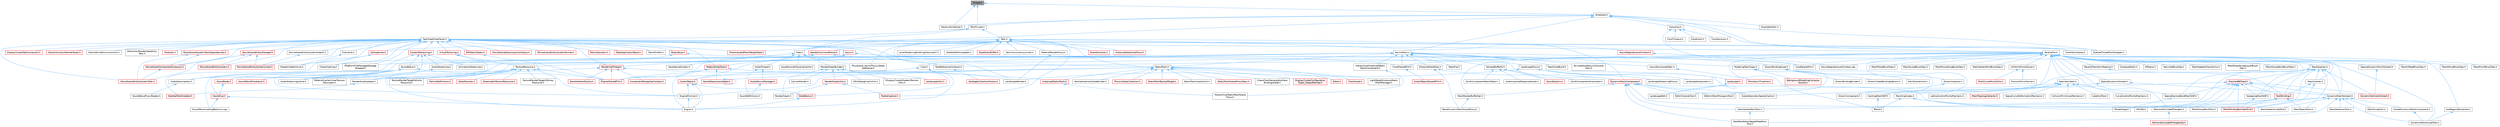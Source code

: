 digraph "Thread.h"
{
 // INTERACTIVE_SVG=YES
 // LATEX_PDF_SIZE
  bgcolor="transparent";
  edge [fontname=Helvetica,fontsize=10,labelfontname=Helvetica,labelfontsize=10];
  node [fontname=Helvetica,fontsize=10,shape=box,height=0.2,width=0.4];
  Node1 [id="Node000001",label="Thread.h",height=0.2,width=0.4,color="gray40", fillcolor="grey60", style="filled", fontcolor="black",tooltip=" "];
  Node1 -> Node2 [id="edge1_Node000001_Node000002",dir="back",color="steelblue1",style="solid",tooltip=" "];
  Node2 [id="Node000002",label="ReserveScheduler.h",height=0.2,width=0.4,color="grey40", fillcolor="white", style="filled",URL="$d3/dac/ReserveScheduler_8h.html",tooltip=" "];
  Node1 -> Node3 [id="edge2_Node000001_Node000003",dir="back",color="steelblue1",style="solid",tooltip=" "];
  Node3 [id="Node000003",label="Scheduler.h",height=0.2,width=0.4,color="grey40", fillcolor="white", style="filled",URL="$d7/d7f/Scheduler_8h.html",tooltip=" "];
  Node3 -> Node4 [id="edge3_Node000003_Node000004",dir="back",color="steelblue1",style="solid",tooltip=" "];
  Node4 [id="Node000004",label="AsyncWork.h",height=0.2,width=0.4,color="grey40", fillcolor="white", style="filled",URL="$da/d9a/AsyncWork_8h.html",tooltip=" "];
  Node4 -> Node5 [id="edge4_Node000004_Node000005",dir="back",color="steelblue1",style="solid",tooltip=" "];
  Node5 [id="Node000005",label="AnimationStreaming.h",height=0.2,width=0.4,color="grey40", fillcolor="white", style="filled",URL="$d5/d44/AnimationStreaming_8h.html",tooltip=" "];
  Node4 -> Node6 [id="edge5_Node000004_Node000006",dir="back",color="steelblue1",style="solid",tooltip=" "];
  Node6 [id="Node000006",label="AsyncEnumerateTask.h",height=0.2,width=0.4,color="grey40", fillcolor="white", style="filled",URL="$d5/d71/AsyncEnumerateTask_8h.html",tooltip=" "];
  Node6 -> Node7 [id="edge6_Node000006_Node000007",dir="back",color="steelblue1",style="solid",tooltip=" "];
  Node7 [id="Node000007",label="MonotonicTimeline.h",height=0.2,width=0.4,color="red", fillcolor="#FFF0F0", style="filled",URL="$d9/dfd/MonotonicTimeline_8h.html",tooltip=" "];
  Node4 -> Node9 [id="edge7_Node000004_Node000009",dir="back",color="steelblue1",style="solid",tooltip=" "];
  Node9 [id="Node000009",label="AudioDecompress.h",height=0.2,width=0.4,color="grey40", fillcolor="white", style="filled",URL="$d9/dfd/AudioDecompress_8h.html",tooltip=" "];
  Node9 -> Node10 [id="edge8_Node000009_Node000010",dir="back",color="steelblue1",style="solid",tooltip=" "];
  Node10 [id="Node000010",label="SoundWaveProxyReader.h",height=0.2,width=0.4,color="grey40", fillcolor="white", style="filled",URL="$d1/d23/SoundWaveProxyReader_8h.html",tooltip=" "];
  Node4 -> Node11 [id="edge9_Node000004_Node000011",dir="back",color="steelblue1",style="solid",tooltip=" "];
  Node11 [id="Node000011",label="AudioStreaming.h",height=0.2,width=0.4,color="grey40", fillcolor="white", style="filled",URL="$db/d37/AudioStreaming_8h.html",tooltip=" "];
  Node11 -> Node12 [id="edge10_Node000011_Node000012",dir="back",color="steelblue1",style="solid",tooltip=" "];
  Node12 [id="Node000012",label="AudioStreamingCache.h",height=0.2,width=0.4,color="grey40", fillcolor="white", style="filled",URL="$d2/dc1/AudioStreamingCache_8h.html",tooltip=" "];
  Node4 -> Node12 [id="edge11_Node000004_Node000012",dir="back",color="steelblue1",style="solid",tooltip=" "];
  Node4 -> Node13 [id="edge12_Node000004_Node000013",dir="back",color="steelblue1",style="solid",tooltip=" "];
  Node13 [id="Node000013",label="Core.h",height=0.2,width=0.4,color="grey40", fillcolor="white", style="filled",URL="$d6/dd7/Core_8h.html",tooltip=" "];
  Node13 -> Node14 [id="edge13_Node000013_Node000014",dir="back",color="steelblue1",style="solid",tooltip=" "];
  Node14 [id="Node000014",label="CoreUObject.h",height=0.2,width=0.4,color="red", fillcolor="#FFF0F0", style="filled",URL="$d0/ded/CoreUObject_8h.html",tooltip=" "];
  Node14 -> Node15 [id="edge14_Node000014_Node000015",dir="back",color="steelblue1",style="solid",tooltip=" "];
  Node15 [id="Node000015",label="Engine.h",height=0.2,width=0.4,color="grey40", fillcolor="white", style="filled",URL="$d1/d34/Public_2Engine_8h.html",tooltip=" "];
  Node14 -> Node16 [id="edge15_Node000014_Node000016",dir="back",color="steelblue1",style="solid",tooltip=" "];
  Node16 [id="Node000016",label="EngineMinimal.h",height=0.2,width=0.4,color="grey40", fillcolor="white", style="filled",URL="$d0/d2c/EngineMinimal_8h.html",tooltip=" "];
  Node16 -> Node15 [id="edge16_Node000016_Node000015",dir="back",color="steelblue1",style="solid",tooltip=" "];
  Node14 -> Node17 [id="edge17_Node000014_Node000017",dir="back",color="steelblue1",style="solid",tooltip=" "];
  Node17 [id="Node000017",label="SlateBasics.h",height=0.2,width=0.4,color="red", fillcolor="#FFF0F0", style="filled",URL="$da/d2f/SlateBasics_8h.html",tooltip=" "];
  Node17 -> Node15 [id="edge18_Node000017_Node000015",dir="back",color="steelblue1",style="solid",tooltip=" "];
  Node13 -> Node15 [id="edge19_Node000013_Node000015",dir="back",color="steelblue1",style="solid",tooltip=" "];
  Node13 -> Node17 [id="edge20_Node000013_Node000017",dir="back",color="steelblue1",style="solid",tooltip=" "];
  Node4 -> Node22 [id="edge21_Node000004_Node000022",dir="back",color="steelblue1",style="solid",tooltip=" "];
  Node22 [id="Node000022",label="CoreSharedPCH.h",height=0.2,width=0.4,color="grey40", fillcolor="white", style="filled",URL="$d8/de5/CoreSharedPCH_8h.html",tooltip=" "];
  Node22 -> Node23 [id="edge22_Node000022_Node000023",dir="back",color="steelblue1",style="solid",tooltip=" "];
  Node23 [id="Node000023",label="CoreUObjectSharedPCH.h",height=0.2,width=0.4,color="red", fillcolor="#FFF0F0", style="filled",URL="$de/d2f/CoreUObjectSharedPCH_8h.html",tooltip=" "];
  Node4 -> Node27 [id="edge23_Node000004_Node000027",dir="back",color="steelblue1",style="solid",tooltip=" "];
  Node27 [id="Node000027",label="DistanceFieldAtlas.h",height=0.2,width=0.4,color="grey40", fillcolor="white", style="filled",URL="$df/def/DistanceFieldAtlas_8h.html",tooltip=" "];
  Node27 -> Node28 [id="edge24_Node000027_Node000028",dir="back",color="steelblue1",style="solid",tooltip=" "];
  Node28 [id="Node000028",label="BaseDynamicMeshSceneProxy.h",height=0.2,width=0.4,color="grey40", fillcolor="white", style="filled",URL="$d2/dee/BaseDynamicMeshSceneProxy_8h.html",tooltip=" "];
  Node27 -> Node29 [id="edge25_Node000027_Node000029",dir="back",color="steelblue1",style="solid",tooltip=" "];
  Node29 [id="Node000029",label="DynamicMeshComponent.h",height=0.2,width=0.4,color="red", fillcolor="#FFF0F0", style="filled",URL="$d8/d66/DynamicMeshComponent_8h.html",tooltip=" "];
  Node29 -> Node30 [id="edge26_Node000029_Node000030",dir="back",color="steelblue1",style="solid",tooltip=" "];
  Node30 [id="Node000030",label="DataflowEditorWeightMapPaint\lTool.h",height=0.2,width=0.4,color="grey40", fillcolor="white", style="filled",URL="$db/d46/DataflowEditorWeightMapPaintTool_8h.html",tooltip=" "];
  Node29 -> Node31 [id="edge27_Node000029_Node000031",dir="back",color="steelblue1",style="solid",tooltip=" "];
  Node31 [id="Node000031",label="DeformMeshPolygonsTool.h",height=0.2,width=0.4,color="grey40", fillcolor="white", style="filled",URL="$db/d72/DeformMeshPolygonsTool_8h.html",tooltip=" "];
  Node29 -> Node39 [id="edge28_Node000029_Node000039",dir="back",color="steelblue1",style="solid",tooltip=" "];
  Node39 [id="Node000039",label="EditUVIslandsTool.h",height=0.2,width=0.4,color="grey40", fillcolor="white", style="filled",URL="$d0/de4/EditUVIslandsTool_8h.html",tooltip=" "];
  Node29 -> Node40 [id="edge29_Node000029_Node000040",dir="back",color="steelblue1",style="solid",tooltip=" "];
  Node40 [id="Node000040",label="MeshGroupPaintTool.h",height=0.2,width=0.4,color="grey40", fillcolor="white", style="filled",URL="$dd/d04/MeshGroupPaintTool_8h.html",tooltip=" "];
  Node29 -> Node41 [id="edge30_Node000029_Node000041",dir="back",color="steelblue1",style="solid",tooltip=" "];
  Node41 [id="Node000041",label="MeshRenderBufferSet.h",height=0.2,width=0.4,color="grey40", fillcolor="white", style="filled",URL="$de/dc2/MeshRenderBufferSet_8h.html",tooltip=" "];
  Node41 -> Node28 [id="edge31_Node000041_Node000028",dir="back",color="steelblue1",style="solid",tooltip=" "];
  Node29 -> Node46 [id="edge32_Node000029_Node000046",dir="back",color="steelblue1",style="solid",tooltip=" "];
  Node46 [id="Node000046",label="MeshVertexPaintTool.h",height=0.2,width=0.4,color="grey40", fillcolor="white", style="filled",URL="$db/d74/MeshVertexPaintTool_8h.html",tooltip=" "];
  Node46 -> Node30 [id="edge33_Node000046_Node000030",dir="back",color="steelblue1",style="solid",tooltip=" "];
  Node29 -> Node47 [id="edge34_Node000029_Node000047",dir="back",color="steelblue1",style="solid",tooltip=" "];
  Node47 [id="Node000047",label="MeshVertexSculptTool.h",height=0.2,width=0.4,color="grey40", fillcolor="white", style="filled",URL="$dc/da6/MeshVertexSculptTool_8h.html",tooltip=" "];
  Node29 -> Node100 [id="edge35_Node000029_Node000100",dir="back",color="steelblue1",style="solid",tooltip=" "];
  Node100 [id="Node000100",label="SceneGeometrySpatialCache.h",height=0.2,width=0.4,color="grey40", fillcolor="white", style="filled",URL="$d6/d6f/SceneGeometrySpatialCache_8h.html",tooltip=" "];
  Node4 -> Node101 [id="edge36_Node000004_Node000101",dir="back",color="steelblue1",style="solid",tooltip=" "];
  Node101 [id="Node000101",label="GroomBindingAsset.h",height=0.2,width=0.4,color="grey40", fillcolor="white", style="filled",URL="$de/d26/GroomBindingAsset_8h.html",tooltip=" "];
  Node101 -> Node102 [id="edge37_Node000101_Node000102",dir="back",color="steelblue1",style="solid",tooltip=" "];
  Node102 [id="Node000102",label="GroomBindingBuilder.h",height=0.2,width=0.4,color="grey40", fillcolor="white", style="filled",URL="$d2/d2f/GroomBindingBuilder_8h.html",tooltip=" "];
  Node101 -> Node103 [id="edge38_Node000101_Node000103",dir="back",color="steelblue1",style="solid",tooltip=" "];
  Node103 [id="Node000103",label="GroomComponent.h",height=0.2,width=0.4,color="grey40", fillcolor="white", style="filled",URL="$de/d2e/GroomComponent_8h.html",tooltip=" "];
  Node101 -> Node104 [id="edge39_Node000101_Node000104",dir="back",color="steelblue1",style="solid",tooltip=" "];
  Node104 [id="Node000104",label="GroomCreateBindingOptions.h",height=0.2,width=0.4,color="grey40", fillcolor="white", style="filled",URL="$d5/dba/GroomCreateBindingOptions_8h.html",tooltip=" "];
  Node101 -> Node105 [id="edge40_Node000101_Node000105",dir="back",color="steelblue1",style="solid",tooltip=" "];
  Node105 [id="Node000105",label="GroomInstance.h",height=0.2,width=0.4,color="grey40", fillcolor="white", style="filled",URL="$dd/d47/GroomInstance_8h.html",tooltip=" "];
  Node105 -> Node103 [id="edge41_Node000105_Node000103",dir="back",color="steelblue1",style="solid",tooltip=" "];
  Node101 -> Node106 [id="edge42_Node000101_Node000106",dir="back",color="steelblue1",style="solid",tooltip=" "];
  Node106 [id="Node000106",label="HairStrandsCore.h",height=0.2,width=0.4,color="grey40", fillcolor="white", style="filled",URL="$d7/def/HairStrandsCore_8h.html",tooltip=" "];
  Node4 -> Node107 [id="edge43_Node000004_Node000107",dir="back",color="steelblue1",style="solid",tooltip=" "];
  Node107 [id="Node000107",label="HierarchicalInstancedStatic\lMeshComponent.h",height=0.2,width=0.4,color="grey40", fillcolor="white", style="filled",URL="$d3/ddb/HierarchicalInstancedStaticMeshComponent_8h.html",tooltip=" "];
  Node107 -> Node108 [id="edge44_Node000107_Node000108",dir="back",color="steelblue1",style="solid",tooltip=" "];
  Node108 [id="Node000108",label="HierarchicalStaticMeshScene\lProxy.h",height=0.2,width=0.4,color="grey40", fillcolor="white", style="filled",URL="$d3/d4d/HierarchicalStaticMeshSceneProxy_8h.html",tooltip=" "];
  Node4 -> Node109 [id="edge45_Node000004_Node000109",dir="back",color="steelblue1",style="solid",tooltip=" "];
  Node109 [id="Node000109",label="LandscapeProxy.h",height=0.2,width=0.4,color="grey40", fillcolor="white", style="filled",URL="$db/dae/LandscapeProxy_8h.html",tooltip=" "];
  Node109 -> Node110 [id="edge46_Node000109_Node000110",dir="back",color="steelblue1",style="solid",tooltip=" "];
  Node110 [id="Node000110",label="Landscape.h",height=0.2,width=0.4,color="red", fillcolor="#FFF0F0", style="filled",URL="$d5/dd6/Landscape_8h.html",tooltip=" "];
  Node110 -> Node111 [id="edge47_Node000110_Node000111",dir="back",color="steelblue1",style="solid",tooltip=" "];
  Node111 [id="Node000111",label="LandscapeEdit.h",height=0.2,width=0.4,color="grey40", fillcolor="white", style="filled",URL="$df/d61/LandscapeEdit_8h.html",tooltip=" "];
  Node109 -> Node111 [id="edge48_Node000109_Node000111",dir="back",color="steelblue1",style="solid",tooltip=" "];
  Node109 -> Node116 [id="edge49_Node000109_Node000116",dir="back",color="steelblue1",style="solid",tooltip=" "];
  Node116 [id="Node000116",label="LandscapeRender.h",height=0.2,width=0.4,color="grey40", fillcolor="white", style="filled",URL="$df/d67/LandscapeRender_8h.html",tooltip=" "];
  Node109 -> Node117 [id="edge50_Node000109_Node000117",dir="back",color="steelblue1",style="solid",tooltip=" "];
  Node117 [id="Node000117",label="LandscapeStreamingProxy.h",height=0.2,width=0.4,color="grey40", fillcolor="white", style="filled",URL="$de/d5a/LandscapeStreamingProxy_8h.html",tooltip=" "];
  Node109 -> Node118 [id="edge51_Node000109_Node000118",dir="back",color="steelblue1",style="solid",tooltip=" "];
  Node118 [id="Node000118",label="LandscapeSubsystem.h",height=0.2,width=0.4,color="grey40", fillcolor="white", style="filled",URL="$d7/ddd/LandscapeSubsystem_8h.html",tooltip=" "];
  Node4 -> Node119 [id="edge52_Node000004_Node000119",dir="back",color="steelblue1",style="solid",tooltip=" "];
  Node119 [id="Node000119",label="MeshCardBuild.h",height=0.2,width=0.4,color="grey40", fillcolor="white", style="filled",URL="$d8/df6/MeshCardBuild_8h.html",tooltip=" "];
  Node4 -> Node120 [id="edge53_Node000004_Node000120",dir="back",color="steelblue1",style="solid",tooltip=" "];
  Node120 [id="Node000120",label="ModelingTaskTypes.h",height=0.2,width=0.4,color="grey40", fillcolor="white", style="filled",URL="$d0/dd2/ModelingTaskTypes_8h.html",tooltip=" "];
  Node120 -> Node121 [id="edge54_Node000120_Node000121",dir="back",color="steelblue1",style="solid",tooltip=" "];
  Node121 [id="Node000121",label="BackgroundModelingCompute\lSource.h",height=0.2,width=0.4,color="red", fillcolor="#FFF0F0", style="filled",URL="$d4/da3/BackgroundModelingComputeSource_8h.html",tooltip=" "];
  Node120 -> Node39 [id="edge55_Node000120_Node000039",dir="back",color="steelblue1",style="solid",tooltip=" "];
  Node4 -> Node122 [id="edge56_Node000004_Node000122",dir="back",color="steelblue1",style="solid",tooltip=" "];
  Node122 [id="Node000122",label="RenderAssetUpdate.h",height=0.2,width=0.4,color="grey40", fillcolor="white", style="filled",URL="$df/da4/RenderAssetUpdate_8h.html",tooltip=" "];
  Node122 -> Node123 [id="edge57_Node000122_Node000123",dir="back",color="steelblue1",style="solid",tooltip=" "];
  Node123 [id="Node000123",label="SkeletalMeshUpdate.h",height=0.2,width=0.4,color="red", fillcolor="#FFF0F0", style="filled",URL="$df/d79/SkeletalMeshUpdate_8h.html",tooltip=" "];
  Node4 -> Node125 [id="edge58_Node000004_Node000125",dir="back",color="steelblue1",style="solid",tooltip=" "];
  Node125 [id="Node000125",label="SampleBufferIO.h",height=0.2,width=0.4,color="grey40", fillcolor="white", style="filled",URL="$df/d39/SampleBufferIO_8h.html",tooltip=" "];
  Node125 -> Node126 [id="edge59_Node000125_Node000126",dir="back",color="steelblue1",style="solid",tooltip=" "];
  Node126 [id="Node000126",label="AudioImpulseResponseAsset.h",height=0.2,width=0.4,color="grey40", fillcolor="white", style="filled",URL="$d5/d37/AudioImpulseResponseAsset_8h.html",tooltip=" "];
  Node125 -> Node127 [id="edge60_Node000125_Node000127",dir="back",color="steelblue1",style="solid",tooltip=" "];
  Node127 [id="Node000127",label="SoundSubmix.h",height=0.2,width=0.4,color="red", fillcolor="#FFF0F0", style="filled",URL="$d9/db4/SoundSubmix_8h.html",tooltip=" "];
  Node125 -> Node137 [id="edge61_Node000125_Node000137",dir="back",color="steelblue1",style="solid",tooltip=" "];
  Node137 [id="Node000137",label="SynthComponentGranulator.h",height=0.2,width=0.4,color="grey40", fillcolor="white", style="filled",URL="$d0/d29/SynthComponentGranulator_8h.html",tooltip=" "];
  Node125 -> Node138 [id="edge62_Node000125_Node000138",dir="back",color="steelblue1",style="solid",tooltip=" "];
  Node138 [id="Node000138",label="SynthComponentWaveTable.h",height=0.2,width=0.4,color="grey40", fillcolor="white", style="filled",URL="$d5/d08/SynthComponentWaveTable_8h.html",tooltip=" "];
  Node4 -> Node139 [id="edge63_Node000004_Node000139",dir="back",color="steelblue1",style="solid",tooltip=" "];
  Node139 [id="Node000139",label="SkinnedAssetAsyncCompile\lUtils.h",height=0.2,width=0.4,color="grey40", fillcolor="white", style="filled",URL="$d0/dc7/SkinnedAssetAsyncCompileUtils_8h.html",tooltip=" "];
  Node4 -> Node140 [id="edge64_Node000004_Node000140",dir="back",color="steelblue1",style="solid",tooltip=" "];
  Node140 [id="Node000140",label="SoundWave.h",height=0.2,width=0.4,color="grey40", fillcolor="white", style="filled",URL="$d3/d6d/SoundWave_8h.html",tooltip=" "];
  Node140 -> Node9 [id="edge65_Node000140_Node000009",dir="back",color="steelblue1",style="solid",tooltip=" "];
  Node140 -> Node12 [id="edge66_Node000140_Node000012",dir="back",color="steelblue1",style="solid",tooltip=" "];
  Node140 -> Node16 [id="edge67_Node000140_Node000016",dir="back",color="steelblue1",style="solid",tooltip=" "];
  Node140 -> Node25 [id="edge68_Node000140_Node000025",dir="back",color="steelblue1",style="solid",tooltip=" "];
  Node25 [id="Node000025",label="EngineSharedPCH.h",height=0.2,width=0.4,color="red", fillcolor="#FFF0F0", style="filled",URL="$dc/dbb/EngineSharedPCH_8h.html",tooltip=" "];
  Node140 -> Node141 [id="edge69_Node000140_Node000141",dir="back",color="steelblue1",style="solid",tooltip=" "];
  Node141 [id="Node000141",label="SoundCue.h",height=0.2,width=0.4,color="red", fillcolor="#FFF0F0", style="filled",URL="$d8/d0b/SoundCue_8h.html",tooltip=" "];
  Node141 -> Node15 [id="edge70_Node000141_Node000015",dir="back",color="steelblue1",style="solid",tooltip=" "];
  Node141 -> Node143 [id="edge71_Node000141_Node000143",dir="back",color="steelblue1",style="solid",tooltip=" "];
  Node143 [id="Node000143",label="SoundWaveLoadingBehavior.cpp",height=0.2,width=0.4,color="grey40", fillcolor="white", style="filled",URL="$d7/d95/SoundWaveLoadingBehavior_8cpp.html",tooltip=" "];
  Node140 -> Node144 [id="edge72_Node000140_Node000144",dir="back",color="steelblue1",style="solid",tooltip=" "];
  Node144 [id="Node000144",label="SoundNode.h",height=0.2,width=0.4,color="red", fillcolor="#FFF0F0", style="filled",URL="$da/d8b/SoundNode_8h.html",tooltip=" "];
  Node144 -> Node141 [id="edge73_Node000144_Node000141",dir="back",color="steelblue1",style="solid",tooltip=" "];
  Node140 -> Node143 [id="edge74_Node000140_Node000143",dir="back",color="steelblue1",style="solid",tooltip=" "];
  Node140 -> Node168 [id="edge75_Node000140_Node000168",dir="back",color="steelblue1",style="solid",tooltip=" "];
  Node168 [id="Node000168",label="SoundWaveProcedural.h",height=0.2,width=0.4,color="red", fillcolor="#FFF0F0", style="filled",URL="$d8/d4f/SoundWaveProcedural_8h.html",tooltip=" "];
  Node4 -> Node174 [id="edge76_Node000004_Node000174",dir="back",color="steelblue1",style="solid",tooltip=" "];
  Node174 [id="Node000174",label="StaticMesh.h",height=0.2,width=0.4,color="grey40", fillcolor="white", style="filled",URL="$dc/d8f/StaticMesh_8h.html",tooltip=" "];
  Node174 -> Node175 [id="edge77_Node000174_Node000175",dir="back",color="steelblue1",style="solid",tooltip=" "];
  Node175 [id="Node000175",label="ChaosFleshGenerateSurface\lBindingsNode.h",height=0.2,width=0.4,color="grey40", fillcolor="white", style="filled",URL="$db/dca/ChaosFleshGenerateSurfaceBindingsNode_8h.html",tooltip=" "];
  Node174 -> Node176 [id="edge78_Node000174_Node000176",dir="back",color="steelblue1",style="solid",tooltip=" "];
  Node176 [id="Node000176",label="DisplayClusterConfiguration\lTypes_OutputRemap.h",height=0.2,width=0.4,color="red", fillcolor="#FFF0F0", style="filled",URL="$d9/d4f/DisplayClusterConfigurationTypes__OutputRemap_8h.html",tooltip=" "];
  Node174 -> Node187 [id="edge79_Node000174_Node000187",dir="back",color="steelblue1",style="solid",tooltip=" "];
  Node187 [id="Node000187",label="Editor.h",height=0.2,width=0.4,color="red", fillcolor="#FFF0F0", style="filled",URL="$de/d6e/Editor_8h.html",tooltip=" "];
  Node174 -> Node16 [id="edge80_Node000174_Node000016",dir="back",color="steelblue1",style="solid",tooltip=" "];
  Node174 -> Node25 [id="edge81_Node000174_Node000025",dir="back",color="steelblue1",style="solid",tooltip=" "];
  Node174 -> Node416 [id="edge82_Node000174_Node000416",dir="back",color="steelblue1",style="solid",tooltip=" "];
  Node416 [id="Node000416",label="FleshAsset.h",height=0.2,width=0.4,color="red", fillcolor="#FFF0F0", style="filled",URL="$d7/d5c/FleshAsset_8h.html",tooltip=" "];
  Node174 -> Node424 [id="edge83_Node000174_Node000424",dir="back",color="steelblue1",style="solid",tooltip=" "];
  Node424 [id="Node000424",label="InstancedStaticMesh.h",height=0.2,width=0.4,color="red", fillcolor="#FFF0F0", style="filled",URL="$dd/d89/InstancedStaticMesh_8h.html",tooltip=" "];
  Node424 -> Node108 [id="edge84_Node000424_Node000108",dir="back",color="steelblue1",style="solid",tooltip=" "];
  Node174 -> Node427 [id="edge85_Node000174_Node000427",dir="back",color="steelblue1",style="solid",tooltip=" "];
  Node427 [id="Node000427",label="LightWeightInstanceStatic\lMeshManager.h",height=0.2,width=0.4,color="grey40", fillcolor="white", style="filled",URL="$d4/d75/LightWeightInstanceStaticMeshManager_8h.html",tooltip=" "];
  Node174 -> Node428 [id="edge86_Node000174_Node000428",dir="back",color="steelblue1",style="solid",tooltip=" "];
  Node428 [id="Node000428",label="NaniteAssemblyDataBuilder.h",height=0.2,width=0.4,color="grey40", fillcolor="white", style="filled",URL="$d4/d5c/NaniteAssemblyDataBuilder_8h.html",tooltip=" "];
  Node174 -> Node429 [id="edge87_Node000174_Node000429",dir="back",color="steelblue1",style="solid",tooltip=" "];
  Node429 [id="Node000429",label="NaniteResourcesHelper.h",height=0.2,width=0.4,color="red", fillcolor="#FFF0F0", style="filled",URL="$dc/d48/NaniteResourcesHelper_8h.html",tooltip=" "];
  Node429 -> Node429 [id="edge88_Node000429_Node000429",dir="back",color="steelblue1",style="solid",tooltip=" "];
  Node174 -> Node431 [id="edge89_Node000174_Node000431",dir="back",color="steelblue1",style="solid",tooltip=" "];
  Node431 [id="Node000431",label="PhysicsDataCollection.h",height=0.2,width=0.4,color="red", fillcolor="#FFF0F0", style="filled",URL="$d0/de2/PhysicsDataCollection_8h.html",tooltip=" "];
  Node174 -> Node432 [id="edge90_Node000174_Node000432",dir="back",color="steelblue1",style="solid",tooltip=" "];
  Node432 [id="Node000432",label="StaticMeshBackedTarget.h",height=0.2,width=0.4,color="red", fillcolor="#FFF0F0", style="filled",URL="$db/d72/StaticMeshBackedTarget_8h.html",tooltip=" "];
  Node174 -> Node433 [id="edge91_Node000174_Node000433",dir="back",color="steelblue1",style="solid",tooltip=" "];
  Node433 [id="Node000433",label="StaticMeshImportUtils.h",height=0.2,width=0.4,color="grey40", fillcolor="white", style="filled",URL="$df/db9/StaticMeshImportUtils_8h.html",tooltip=" "];
  Node174 -> Node434 [id="edge92_Node000174_Node000434",dir="back",color="steelblue1",style="solid",tooltip=" "];
  Node434 [id="Node000434",label="StaticMeshSceneProxyDesc.h",height=0.2,width=0.4,color="red", fillcolor="#FFF0F0", style="filled",URL="$d0/d31/StaticMeshSceneProxyDesc_8h.html",tooltip=" "];
  Node4 -> Node436 [id="edge93_Node000004_Node000436",dir="back",color="steelblue1",style="solid",tooltip=" "];
  Node436 [id="Node000436",label="StatsFile.h",height=0.2,width=0.4,color="grey40", fillcolor="white", style="filled",URL="$d7/d3b/StatsFile_8h.html",tooltip=" "];
  Node4 -> Node437 [id="edge94_Node000004_Node000437",dir="back",color="steelblue1",style="solid",tooltip=" "];
  Node437 [id="Node000437",label="TextureResource.h",height=0.2,width=0.4,color="grey40", fillcolor="white", style="filled",URL="$dd/df3/TextureResource_8h.html",tooltip=" "];
  Node437 -> Node15 [id="edge95_Node000437_Node000015",dir="back",color="steelblue1",style="solid",tooltip=" "];
  Node437 -> Node16 [id="edge96_Node000437_Node000016",dir="back",color="steelblue1",style="solid",tooltip=" "];
  Node437 -> Node25 [id="edge97_Node000437_Node000025",dir="back",color="steelblue1",style="solid",tooltip=" "];
  Node437 -> Node438 [id="edge98_Node000437_Node000438",dir="back",color="steelblue1",style="solid",tooltip=" "];
  Node438 [id="Node000438",label="MaterialCacheVirtualTexture\lDescriptor.h",height=0.2,width=0.4,color="grey40", fillcolor="white", style="filled",URL="$d7/d4c/MaterialCacheVirtualTextureDescriptor_8h.html",tooltip=" "];
  Node437 -> Node439 [id="edge99_Node000437_Node000439",dir="back",color="steelblue1",style="solid",tooltip=" "];
  Node439 [id="Node000439",label="ParticleDefinitions.h",height=0.2,width=0.4,color="red", fillcolor="#FFF0F0", style="filled",URL="$db/dde/ParticleDefinitions_8h.html",tooltip=" "];
  Node437 -> Node440 [id="edge100_Node000437_Node000440",dir="back",color="steelblue1",style="solid",tooltip=" "];
  Node440 [id="Node000440",label="SlateTextures.h",height=0.2,width=0.4,color="red", fillcolor="#FFF0F0", style="filled",URL="$df/d06/SlateTextures_8h.html",tooltip=" "];
  Node437 -> Node444 [id="edge101_Node000437_Node000444",dir="back",color="steelblue1",style="solid",tooltip=" "];
  Node444 [id="Node000444",label="StreamableTextureResource.h",height=0.2,width=0.4,color="red", fillcolor="#FFF0F0", style="filled",URL="$dd/d72/StreamableTextureResource_8h.html",tooltip=" "];
  Node437 -> Node446 [id="edge102_Node000437_Node000446",dir="back",color="steelblue1",style="solid",tooltip=" "];
  Node446 [id="Node000446",label="TextureRenderTarget2DArray\lResource.h",height=0.2,width=0.4,color="grey40", fillcolor="white", style="filled",URL="$dc/df2/TextureRenderTarget2DArrayResource_8h.html",tooltip=" "];
  Node437 -> Node447 [id="edge103_Node000437_Node000447",dir="back",color="steelblue1",style="solid",tooltip=" "];
  Node447 [id="Node000447",label="TextureRenderTargetVolume\lResource.h",height=0.2,width=0.4,color="grey40", fillcolor="white", style="filled",URL="$d0/df7/TextureRenderTargetVolumeResource_8h.html",tooltip=" "];
  Node3 -> Node448 [id="edge104_Node000003_Node000448",dir="back",color="steelblue1",style="solid",tooltip=" "];
  Node448 [id="Node000448",label="AwaitableTask.h",height=0.2,width=0.4,color="grey40", fillcolor="white", style="filled",URL="$d0/de4/AwaitableTask_8h.html",tooltip=" "];
  Node3 -> Node449 [id="edge105_Node000003_Node000449",dir="back",color="steelblue1",style="solid",tooltip=" "];
  Node449 [id="Node000449",label="Coroutine.h",height=0.2,width=0.4,color="grey40", fillcolor="white", style="filled",URL="$d9/dfc/Coroutine_8h.html",tooltip=" "];
  Node449 -> Node450 [id="edge106_Node000449_Node000450",dir="back",color="steelblue1",style="solid",tooltip=" "];
  Node450 [id="Node000450",label="CoroEvent.h",height=0.2,width=0.4,color="grey40", fillcolor="white", style="filled",URL="$d3/d4f/CoroEvent_8h.html",tooltip=" "];
  Node449 -> Node451 [id="edge107_Node000449_Node000451",dir="back",color="steelblue1",style="solid",tooltip=" "];
  Node451 [id="Node000451",label="CoroParallelFor.h",height=0.2,width=0.4,color="grey40", fillcolor="white", style="filled",URL="$d2/d05/CoroParallelFor_8h.html",tooltip=" "];
  Node449 -> Node452 [id="edge108_Node000449_Node000452",dir="back",color="steelblue1",style="solid",tooltip=" "];
  Node452 [id="Node000452",label="CoroSpinLock.h",height=0.2,width=0.4,color="grey40", fillcolor="white", style="filled",URL="$dc/db7/CoroSpinLock_8h.html",tooltip=" "];
  Node449 -> Node453 [id="edge109_Node000449_Node000453",dir="back",color="steelblue1",style="solid",tooltip=" "];
  Node453 [id="Node000453",label="CoroTimeout.h",height=0.2,width=0.4,color="grey40", fillcolor="white", style="filled",URL="$d5/d68/CoroTimeout_8h.html",tooltip=" "];
  Node3 -> Node454 [id="edge110_Node000003_Node000454",dir="back",color="steelblue1",style="solid",tooltip=" "];
  Node454 [id="Node000454",label="LocalWorkQueue.h",height=0.2,width=0.4,color="grey40", fillcolor="white", style="filled",URL="$d7/d67/LocalWorkQueue_8h.html",tooltip=" "];
  Node3 -> Node455 [id="edge111_Node000003_Node000455",dir="back",color="steelblue1",style="solid",tooltip=" "];
  Node455 [id="Node000455",label="ParallelFor.h",height=0.2,width=0.4,color="grey40", fillcolor="white", style="filled",URL="$d2/da1/ParallelFor_8h.html",tooltip=" "];
  Node455 -> Node456 [id="edge112_Node000455_Node000456",dir="back",color="steelblue1",style="solid",tooltip=" "];
  Node456 [id="Node000456",label="AsyncRegisterLevelContext.cpp",height=0.2,width=0.4,color="grey40", fillcolor="white", style="filled",URL="$da/df8/AsyncRegisterLevelContext_8cpp.html",tooltip=" "];
  Node455 -> Node457 [id="edge113_Node000455_Node000457",dir="back",color="steelblue1",style="solid",tooltip=" "];
  Node457 [id="Node000457",label="Blend.h",height=0.2,width=0.4,color="grey40", fillcolor="white", style="filled",URL="$d4/d80/Blend_8h.html",tooltip=" "];
  Node455 -> Node458 [id="edge114_Node000455_Node000458",dir="back",color="steelblue1",style="solid",tooltip=" "];
  Node458 [id="Node000458",label="CachingMeshSDF.h",height=0.2,width=0.4,color="grey40", fillcolor="white", style="filled",URL="$d3/de9/CachingMeshSDF_8h.html",tooltip=" "];
  Node458 -> Node457 [id="edge115_Node000458_Node000457",dir="back",color="steelblue1",style="solid",tooltip=" "];
  Node455 -> Node22 [id="edge116_Node000455_Node000022",dir="back",color="steelblue1",style="solid",tooltip=" "];
  Node455 -> Node451 [id="edge117_Node000455_Node000451",dir="back",color="steelblue1",style="solid",tooltip=" "];
  Node455 -> Node459 [id="edge118_Node000455_Node000459",dir="back",color="steelblue1",style="solid",tooltip=" "];
  Node459 [id="Node000459",label="DisplaceMesh.h",height=0.2,width=0.4,color="grey40", fillcolor="white", style="filled",URL="$da/df2/DisplaceMesh_8h.html",tooltip=" "];
  Node455 -> Node460 [id="edge119_Node000455_Node000460",dir="back",color="steelblue1",style="solid",tooltip=" "];
  Node460 [id="Node000460",label="DynamicMeshOctree3.h",height=0.2,width=0.4,color="grey40", fillcolor="white", style="filled",URL="$d8/d9f/DynamicMeshOctree3_8h.html",tooltip=" "];
  Node460 -> Node30 [id="edge120_Node000460_Node000030",dir="back",color="steelblue1",style="solid",tooltip=" "];
  Node460 -> Node461 [id="edge121_Node000460_Node000461",dir="back",color="steelblue1",style="solid",tooltip=" "];
  Node461 [id="Node000461",label="DynamicMeshSculptTool.h",height=0.2,width=0.4,color="grey40", fillcolor="white", style="filled",URL="$d6/d16/DynamicMeshSculptTool_8h.html",tooltip=" "];
  Node460 -> Node40 [id="edge122_Node000460_Node000040",dir="back",color="steelblue1",style="solid",tooltip=" "];
  Node460 -> Node462 [id="edge123_Node000460_Node000462",dir="back",color="steelblue1",style="solid",tooltip=" "];
  Node462 [id="Node000462",label="MeshSculptUtil.h",height=0.2,width=0.4,color="grey40", fillcolor="white", style="filled",URL="$dc/de1/MeshSculptUtil_8h.html",tooltip=" "];
  Node460 -> Node35 [id="edge124_Node000460_Node000035",dir="back",color="steelblue1",style="solid",tooltip=" "];
  Node35 [id="Node000035",label="MeshSelectionTool.h",height=0.2,width=0.4,color="grey40", fillcolor="white", style="filled",URL="$d8/d80/MeshSelectionTool_8h.html",tooltip=" "];
  Node460 -> Node46 [id="edge125_Node000460_Node000046",dir="back",color="steelblue1",style="solid",tooltip=" "];
  Node460 -> Node47 [id="edge126_Node000460_Node000047",dir="back",color="steelblue1",style="solid",tooltip=" "];
  Node460 -> Node463 [id="edge127_Node000460_Node000463",dir="back",color="steelblue1",style="solid",tooltip=" "];
  Node463 [id="Node000463",label="OctreeDynamicMeshComponent.h",height=0.2,width=0.4,color="grey40", fillcolor="white", style="filled",URL="$d9/d19/OctreeDynamicMeshComponent_8h.html",tooltip=" "];
  Node463 -> Node461 [id="edge128_Node000463_Node000461",dir="back",color="steelblue1",style="solid",tooltip=" "];
  Node455 -> Node464 [id="edge129_Node000455_Node000464",dir="back",color="steelblue1",style="solid",tooltip=" "];
  Node464 [id="Node000464",label="FastReferenceCollector.h",height=0.2,width=0.4,color="grey40", fillcolor="white", style="filled",URL="$dd/d44/FastReferenceCollector_8h.html",tooltip=" "];
  Node464 -> Node465 [id="edge130_Node000464_Node000465",dir="back",color="steelblue1",style="solid",tooltip=" "];
  Node465 [id="Node000465",label="GarbageCollectionHistory.h",height=0.2,width=0.4,color="red", fillcolor="#FFF0F0", style="filled",URL="$d5/dee/GarbageCollectionHistory_8h.html",tooltip=" "];
  Node455 -> Node467 [id="edge131_Node000455_Node000467",dir="back",color="steelblue1",style="solid",tooltip=" "];
  Node467 [id="Node000467",label="GeometrySet3.h",height=0.2,width=0.4,color="grey40", fillcolor="white", style="filled",URL="$d2/d39/GeometrySet3_8h.html",tooltip=" "];
  Node467 -> Node468 [id="edge132_Node000467_Node000468",dir="back",color="steelblue1",style="solid",tooltip=" "];
  Node468 [id="Node000468",label="CollisionPrimitivesMechanic.h",height=0.2,width=0.4,color="grey40", fillcolor="white", style="filled",URL="$d7/d16/CollisionPrimitivesMechanic_8h.html",tooltip=" "];
  Node467 -> Node469 [id="edge133_Node000467_Node000469",dir="back",color="steelblue1",style="solid",tooltip=" "];
  Node469 [id="Node000469",label="CubeGridTool.h",height=0.2,width=0.4,color="grey40", fillcolor="white", style="filled",URL="$d3/d38/CubeGridTool_8h.html",tooltip=" "];
  Node467 -> Node470 [id="edge134_Node000467_Node000470",dir="back",color="steelblue1",style="solid",tooltip=" "];
  Node470 [id="Node000470",label="CurveControlPointsMechanic.h",height=0.2,width=0.4,color="grey40", fillcolor="white", style="filled",URL="$d4/d87/CurveControlPointsMechanic_8h.html",tooltip=" "];
  Node467 -> Node31 [id="edge135_Node000467_Node000031",dir="back",color="steelblue1",style="solid",tooltip=" "];
  Node467 -> Node471 [id="edge136_Node000467_Node000471",dir="back",color="steelblue1",style="solid",tooltip=" "];
  Node471 [id="Node000471",label="LatticeControlPointsMechanic.h",height=0.2,width=0.4,color="grey40", fillcolor="white", style="filled",URL="$d5/d7b/LatticeControlPointsMechanic_8h.html",tooltip=" "];
  Node467 -> Node472 [id="edge137_Node000467_Node000472",dir="back",color="steelblue1",style="solid",tooltip=" "];
  Node472 [id="Node000472",label="MeshTopologySelector.h",height=0.2,width=0.4,color="red", fillcolor="#FFF0F0", style="filled",URL="$d1/db0/MeshTopologySelector_8h.html",tooltip=" "];
  Node467 -> Node475 [id="edge138_Node000467_Node000475",dir="back",color="steelblue1",style="solid",tooltip=" "];
  Node475 [id="Node000475",label="SpaceCurveDeformationMechanic.h",height=0.2,width=0.4,color="grey40", fillcolor="white", style="filled",URL="$d0/d4d/SpaceCurveDeformationMechanic_8h.html",tooltip=" "];
  Node455 -> Node476 [id="edge139_Node000455_Node000476",dir="back",color="steelblue1",style="solid",tooltip=" "];
  Node476 [id="Node000476",label="KMeans.h",height=0.2,width=0.4,color="grey40", fillcolor="white", style="filled",URL="$df/d83/KMeans_8h.html",tooltip=" "];
  Node455 -> Node477 [id="edge140_Node000455_Node000477",dir="back",color="steelblue1",style="solid",tooltip=" "];
  Node477 [id="Node000477",label="KelvinletBrushOp.h",height=0.2,width=0.4,color="grey40", fillcolor="white", style="filled",URL="$d9/d5c/KelvinletBrushOp_8h.html",tooltip=" "];
  Node455 -> Node478 [id="edge141_Node000455_Node000478",dir="back",color="steelblue1",style="solid",tooltip=" "];
  Node478 [id="Node000478",label="MarchingCubes.h",height=0.2,width=0.4,color="grey40", fillcolor="white", style="filled",URL="$d8/d16/MarchingCubes_8h.html",tooltip=" "];
  Node478 -> Node457 [id="edge142_Node000478_Node000457",dir="back",color="steelblue1",style="solid",tooltip=" "];
  Node478 -> Node479 [id="edge143_Node000478_Node000479",dir="back",color="steelblue1",style="solid",tooltip=" "];
  Node479 [id="Node000479",label="Morphology.h",height=0.2,width=0.4,color="grey40", fillcolor="white", style="filled",URL="$d7/d60/Morphology_8h.html",tooltip=" "];
  Node478 -> Node480 [id="edge144_Node000478_Node000480",dir="back",color="steelblue1",style="solid",tooltip=" "];
  Node480 [id="Node000480",label="Solidify.h",height=0.2,width=0.4,color="grey40", fillcolor="white", style="filled",URL="$d0/ded/Solidify_8h.html",tooltip=" "];
  Node455 -> Node481 [id="edge145_Node000455_Node000481",dir="back",color="steelblue1",style="solid",tooltip=" "];
  Node481 [id="Node000481",label="MeshAdapterTransforms.h",height=0.2,width=0.4,color="grey40", fillcolor="white", style="filled",URL="$dd/da3/MeshAdapterTransforms_8h.html",tooltip=" "];
  Node455 -> Node482 [id="edge146_Node000455_Node000482",dir="back",color="steelblue1",style="solid",tooltip=" "];
  Node482 [id="Node000482",label="MeshCaches.h",height=0.2,width=0.4,color="grey40", fillcolor="white", style="filled",URL="$d4/d5e/MeshCaches_8h.html",tooltip=" "];
  Node482 -> Node483 [id="edge147_Node000482_Node000483",dir="back",color="steelblue1",style="solid",tooltip=" "];
  Node483 [id="Node000483",label="FastWinding.h",height=0.2,width=0.4,color="red", fillcolor="#FFF0F0", style="filled",URL="$d0/df7/FastWinding_8h.html",tooltip=" "];
  Node483 -> Node486 [id="edge148_Node000483_Node000486",dir="back",color="steelblue1",style="solid",tooltip=" "];
  Node486 [id="Node000486",label="MeshSpatialSort.h",height=0.2,width=0.4,color="grey40", fillcolor="white", style="filled",URL="$d5/d25/MeshSpatialSort_8h.html",tooltip=" "];
  Node483 -> Node487 [id="edge149_Node000483_Node000487",dir="back",color="steelblue1",style="solid",tooltip=" "];
  Node487 [id="Node000487",label="MeshWindingNumberGrid.h",height=0.2,width=0.4,color="red", fillcolor="#FFF0F0", style="filled",URL="$de/df0/MeshWindingNumberGrid_8h.html",tooltip=" "];
  Node483 -> Node489 [id="edge150_Node000483_Node000489",dir="back",color="steelblue1",style="solid",tooltip=" "];
  Node489 [id="Node000489",label="RemoveOccludedTriangles.h",height=0.2,width=0.4,color="grey40", fillcolor="white", style="filled",URL="$dc/d7b/RemoveOccludedTriangles_8h.html",tooltip=" "];
  Node489 -> Node490 [id="edge151_Node000489_Node000490",dir="back",color="steelblue1",style="solid",tooltip=" "];
  Node490 [id="Node000490",label="RemoveOccludedTrianglesOp.h",height=0.2,width=0.4,color="red", fillcolor="#FFF0F0", style="filled",URL="$d2/d39/RemoveOccludedTrianglesOp_8h.html",tooltip=" "];
  Node483 -> Node480 [id="edge152_Node000483_Node000480",dir="back",color="steelblue1",style="solid",tooltip=" "];
  Node482 -> Node487 [id="edge153_Node000482_Node000487",dir="back",color="steelblue1",style="solid",tooltip=" "];
  Node455 -> Node491 [id="edge154_Node000455_Node000491",dir="back",color="steelblue1",style="solid",tooltip=" "];
  Node491 [id="Node000491",label="MeshEraseSculptLayerBrush\lOps.h",height=0.2,width=0.4,color="grey40", fillcolor="white", style="filled",URL="$d3/dab/MeshEraseSculptLayerBrushOps_8h.html",tooltip=" "];
  Node455 -> Node492 [id="edge155_Node000455_Node000492",dir="back",color="steelblue1",style="solid",tooltip=" "];
  Node492 [id="Node000492",label="MeshGroupPaintBrushOps.h",height=0.2,width=0.4,color="grey40", fillcolor="white", style="filled",URL="$d4/df8/MeshGroupPaintBrushOps_8h.html",tooltip=" "];
  Node455 -> Node493 [id="edge156_Node000455_Node000493",dir="back",color="steelblue1",style="solid",tooltip=" "];
  Node493 [id="Node000493",label="MeshInflateBrushOps.h",height=0.2,width=0.4,color="grey40", fillcolor="white", style="filled",URL="$d7/d16/MeshInflateBrushOps_8h.html",tooltip=" "];
  Node455 -> Node494 [id="edge157_Node000455_Node000494",dir="back",color="steelblue1",style="solid",tooltip=" "];
  Node494 [id="Node000494",label="MeshMoveBrushOps.h",height=0.2,width=0.4,color="grey40", fillcolor="white", style="filled",URL="$dd/dcb/MeshMoveBrushOps_8h.html",tooltip=" "];
  Node455 -> Node495 [id="edge158_Node000455_Node000495",dir="back",color="steelblue1",style="solid",tooltip=" "];
  Node495 [id="Node000495",label="MeshPinchBrushOps.h",height=0.2,width=0.4,color="grey40", fillcolor="white", style="filled",URL="$dc/dbe/MeshPinchBrushOps_8h.html",tooltip=" "];
  Node455 -> Node496 [id="edge159_Node000455_Node000496",dir="back",color="steelblue1",style="solid",tooltip=" "];
  Node496 [id="Node000496",label="MeshPlaneBrushOps.h",height=0.2,width=0.4,color="grey40", fillcolor="white", style="filled",URL="$de/d05/MeshPlaneBrushOps_8h.html",tooltip=" "];
  Node455 -> Node497 [id="edge160_Node000455_Node000497",dir="back",color="steelblue1",style="solid",tooltip=" "];
  Node497 [id="Node000497",label="MeshQueries.h",height=0.2,width=0.4,color="grey40", fillcolor="white", style="filled",URL="$d1/d76/MeshQueries_8h.html",tooltip=" "];
  Node497 -> Node458 [id="edge161_Node000497_Node000458",dir="back",color="steelblue1",style="solid",tooltip=" "];
  Node497 -> Node460 [id="edge162_Node000497_Node000460",dir="back",color="steelblue1",style="solid",tooltip=" "];
  Node497 -> Node498 [id="edge163_Node000497_Node000498",dir="back",color="steelblue1",style="solid",tooltip=" "];
  Node498 [id="Node000498",label="DynamicVerticesOctree3.h",height=0.2,width=0.4,color="red", fillcolor="#FFF0F0", style="filled",URL="$df/d7e/DynamicVerticesOctree3_8h.html",tooltip=" "];
  Node497 -> Node483 [id="edge164_Node000497_Node000483",dir="back",color="steelblue1",style="solid",tooltip=" "];
  Node497 -> Node499 [id="edge165_Node000497_Node000499",dir="back",color="steelblue1",style="solid",tooltip=" "];
  Node499 [id="Node000499",label="MeshAABBTree3.h",height=0.2,width=0.4,color="red", fillcolor="#FFF0F0", style="filled",URL="$d8/d90/MeshAABBTree3_8h.html",tooltip=" "];
  Node499 -> Node458 [id="edge166_Node000499_Node000458",dir="back",color="steelblue1",style="solid",tooltip=" "];
  Node499 -> Node460 [id="edge167_Node000499_Node000460",dir="back",color="steelblue1",style="solid",tooltip=" "];
  Node499 -> Node498 [id="edge168_Node000499_Node000498",dir="back",color="steelblue1",style="solid",tooltip=" "];
  Node499 -> Node483 [id="edge169_Node000499_Node000483",dir="back",color="steelblue1",style="solid",tooltip=" "];
  Node499 -> Node487 [id="edge170_Node000499_Node000487",dir="back",color="steelblue1",style="solid",tooltip=" "];
  Node499 -> Node479 [id="edge171_Node000499_Node000479",dir="back",color="steelblue1",style="solid",tooltip=" "];
  Node499 -> Node489 [id="edge172_Node000499_Node000489",dir="back",color="steelblue1",style="solid",tooltip=" "];
  Node499 -> Node480 [id="edge173_Node000499_Node000480",dir="back",color="steelblue1",style="solid",tooltip=" "];
  Node499 -> Node558 [id="edge174_Node000499_Node000558",dir="back",color="steelblue1",style="solid",tooltip=" "];
  Node558 [id="Node000558",label="SparseNarrowBandMeshSDF.h",height=0.2,width=0.4,color="grey40", fillcolor="white", style="filled",URL="$d2/d60/SparseNarrowBandMeshSDF_8h.html",tooltip=" "];
  Node558 -> Node479 [id="edge175_Node000558_Node000479",dir="back",color="steelblue1",style="solid",tooltip=" "];
  Node499 -> Node559 [id="edge176_Node000499_Node000559",dir="back",color="steelblue1",style="solid",tooltip=" "];
  Node559 [id="Node000559",label="SweepingMeshSDF.h",height=0.2,width=0.4,color="grey40", fillcolor="white", style="filled",URL="$d9/d76/SweepingMeshSDF_8h.html",tooltip=" "];
  Node559 -> Node487 [id="edge177_Node000559_Node000487",dir="back",color="steelblue1",style="solid",tooltip=" "];
  Node497 -> Node482 [id="edge178_Node000497_Node000482",dir="back",color="steelblue1",style="solid",tooltip=" "];
  Node497 -> Node486 [id="edge179_Node000497_Node000486",dir="back",color="steelblue1",style="solid",tooltip=" "];
  Node497 -> Node487 [id="edge180_Node000497_Node000487",dir="back",color="steelblue1",style="solid",tooltip=" "];
  Node497 -> Node479 [id="edge181_Node000497_Node000479",dir="back",color="steelblue1",style="solid",tooltip=" "];
  Node497 -> Node558 [id="edge182_Node000497_Node000558",dir="back",color="steelblue1",style="solid",tooltip=" "];
  Node497 -> Node559 [id="edge183_Node000497_Node000559",dir="back",color="steelblue1",style="solid",tooltip=" "];
  Node455 -> Node41 [id="edge184_Node000455_Node000041",dir="back",color="steelblue1",style="solid",tooltip=" "];
  Node455 -> Node560 [id="edge185_Node000455_Node000560",dir="back",color="steelblue1",style="solid",tooltip=" "];
  Node560 [id="Node000560",label="MeshSculptBrushOps.h",height=0.2,width=0.4,color="grey40", fillcolor="white", style="filled",URL="$d1/dc9/MeshSculptBrushOps_8h.html",tooltip=" "];
  Node455 -> Node561 [id="edge186_Node000455_Node000561",dir="back",color="steelblue1",style="solid",tooltip=" "];
  Node561 [id="Node000561",label="MeshSmoothingBrushOps.h",height=0.2,width=0.4,color="grey40", fillcolor="white", style="filled",URL="$dd/d1d/MeshSmoothingBrushOps_8h.html",tooltip=" "];
  Node455 -> Node562 [id="edge187_Node000455_Node000562",dir="back",color="steelblue1",style="solid",tooltip=" "];
  Node562 [id="Node000562",label="MeshVertexPaintBrushOps.h",height=0.2,width=0.4,color="grey40", fillcolor="white", style="filled",URL="$df/d5b/MeshVertexPaintBrushOps_8h.html",tooltip=" "];
  Node455 -> Node563 [id="edge188_Node000455_Node000563",dir="back",color="steelblue1",style="solid",tooltip=" "];
  Node563 [id="Node000563",label="ParallelTransformReduce.h",height=0.2,width=0.4,color="grey40", fillcolor="white", style="filled",URL="$d8/de7/ParallelTransformReduce_8h.html",tooltip=" "];
  Node563 -> Node483 [id="edge189_Node000563_Node000483",dir="back",color="steelblue1",style="solid",tooltip=" "];
  Node455 -> Node489 [id="edge190_Node000455_Node000489",dir="back",color="steelblue1",style="solid",tooltip=" "];
  Node455 -> Node564 [id="edge191_Node000455_Node000564",dir="back",color="steelblue1",style="solid",tooltip=" "];
  Node564 [id="Node000564",label="SparseDynamicOctree3.h",height=0.2,width=0.4,color="grey40", fillcolor="white", style="filled",URL="$df/d29/SparseDynamicOctree3_8h.html",tooltip=" "];
  Node564 -> Node460 [id="edge192_Node000564_Node000460",dir="back",color="steelblue1",style="solid",tooltip=" "];
  Node564 -> Node100 [id="edge193_Node000564_Node000100",dir="back",color="steelblue1",style="solid",tooltip=" "];
  Node455 -> Node565 [id="edge194_Node000455_Node000565",dir="back",color="steelblue1",style="solid",tooltip=" "];
  Node565 [id="Node000565",label="SparseDynamicPointOctree3.h",height=0.2,width=0.4,color="grey40", fillcolor="white", style="filled",URL="$d5/dba/SparseDynamicPointOctree3_8h.html",tooltip=" "];
  Node565 -> Node498 [id="edge195_Node000565_Node000498",dir="back",color="steelblue1",style="solid",tooltip=" "];
  Node455 -> Node558 [id="edge196_Node000455_Node000558",dir="back",color="steelblue1",style="solid",tooltip=" "];
  Node455 -> Node566 [id="edge197_Node000455_Node000566",dir="back",color="steelblue1",style="solid",tooltip=" "];
  Node566 [id="Node000566",label="SubRegionRemesher.h",height=0.2,width=0.4,color="grey40", fillcolor="white", style="filled",URL="$d9/d7c/SubRegionRemesher_8h.html",tooltip=" "];
  Node566 -> Node461 [id="edge198_Node000566_Node000461",dir="back",color="steelblue1",style="solid",tooltip=" "];
  Node455 -> Node559 [id="edge199_Node000455_Node000559",dir="back",color="steelblue1",style="solid",tooltip=" "];
  Node455 -> Node567 [id="edge200_Node000455_Node000567",dir="back",color="steelblue1",style="solid",tooltip=" "];
  Node567 [id="Node000567",label="UniformMirrorSolver.h",height=0.2,width=0.4,color="grey40", fillcolor="white", style="filled",URL="$dd/dfd/UniformMirrorSolver_8h.html",tooltip=" "];
  Node567 -> Node568 [id="edge201_Node000567_Node000568",dir="back",color="steelblue1",style="solid",tooltip=" "];
  Node568 [id="Node000568",label="MultiCurveMirrorUtils.h",height=0.2,width=0.4,color="red", fillcolor="#FFF0F0", style="filled",URL="$da/d1b/MultiCurveMirrorUtils_8h.html",tooltip=" "];
  Node567 -> Node571 [id="edge202_Node000567_Node000571",dir="back",color="steelblue1",style="solid",tooltip=" "];
  Node571 [id="Node000571",label="PositionMirrorSolver.h",height=0.2,width=0.4,color="grey40", fillcolor="white", style="filled",URL="$d1/d74/PositionMirrorSolver_8h.html",tooltip=" "];
  Node3 -> Node572 [id="edge203_Node000003_Node000572",dir="back",color="steelblue1",style="solid",tooltip=" "];
  Node572 [id="Node000572",label="Pipe.h",height=0.2,width=0.4,color="grey40", fillcolor="white", style="filled",URL="$d4/d5f/Pipe_8h.html",tooltip=" "];
  Node572 -> Node573 [id="edge204_Node000572_Node000573",dir="back",color="steelblue1",style="solid",tooltip=" "];
  Node573 [id="Node000573",label="AssetSourceFilenameCache.h",height=0.2,width=0.4,color="grey40", fillcolor="white", style="filled",URL="$dd/d16/AssetSourceFilenameCache_8h.html",tooltip=" "];
  Node572 -> Node574 [id="edge205_Node000572_Node000574",dir="back",color="steelblue1",style="solid",tooltip=" "];
  Node574 [id="Node000574",label="AudioThread.h",height=0.2,width=0.4,color="grey40", fillcolor="white", style="filled",URL="$de/de3/AudioThread_8h.html",tooltip=" "];
  Node574 -> Node575 [id="edge206_Node000574_Node000575",dir="back",color="steelblue1",style="solid",tooltip=" "];
  Node575 [id="Node000575",label="AudioDeviceManager.h",height=0.2,width=0.4,color="red", fillcolor="#FFF0F0", style="filled",URL="$d2/ded/AudioDeviceManager_8h.html",tooltip=" "];
  Node575 -> Node173 [id="edge207_Node000575_Node000173",dir="back",color="steelblue1",style="solid",tooltip=" "];
  Node173 [id="Node000173",label="SoundDefinitions.h",height=0.2,width=0.4,color="grey40", fillcolor="white", style="filled",URL="$d4/da9/SoundDefinitions_8h.html",tooltip=" "];
  Node574 -> Node173 [id="edge208_Node000574_Node000173",dir="back",color="steelblue1",style="solid",tooltip=" "];
  Node572 -> Node581 [id="edge209_Node000572_Node000581",dir="back",color="steelblue1",style="solid",tooltip=" "];
  Node581 [id="Node000581",label="PhysScene_AsyncPhysicsState\lJobQueue.h",height=0.2,width=0.4,color="grey40", fillcolor="white", style="filled",URL="$d9/da4/PhysScene__AsyncPhysicsStateJobQueue_8h.html",tooltip=" "];
  Node572 -> Node582 [id="edge210_Node000572_Node000582",dir="back",color="steelblue1",style="solid",tooltip=" "];
  Node582 [id="Node000582",label="RenderGraphBuilder.h",height=0.2,width=0.4,color="grey40", fillcolor="white", style="filled",URL="$d4/d7b/RenderGraphBuilder_8h.html",tooltip=" "];
  Node582 -> Node583 [id="edge211_Node000582_Node000583",dir="back",color="steelblue1",style="solid",tooltip=" "];
  Node583 [id="Node000583",label="CanvasRender.h",height=0.2,width=0.4,color="grey40", fillcolor="white", style="filled",URL="$d8/d32/CanvasRender_8h.html",tooltip=" "];
  Node582 -> Node584 [id="edge212_Node000582_Node000584",dir="back",color="steelblue1",style="solid",tooltip=" "];
  Node584 [id="Node000584",label="GPUDebugCrashUtils.h",height=0.2,width=0.4,color="grey40", fillcolor="white", style="filled",URL="$d4/df2/GPUDebugCrashUtils_8h.html",tooltip=" "];
  Node582 -> Node585 [id="edge213_Node000582_Node000585",dir="back",color="steelblue1",style="solid",tooltip=" "];
  Node585 [id="Node000585",label="IDisplayClusterShadersTexture\lUtils.h",height=0.2,width=0.4,color="grey40", fillcolor="white", style="filled",URL="$d3/d83/IDisplayClusterShadersTextureUtils_8h.html",tooltip=" "];
  Node582 -> Node586 [id="edge214_Node000582_Node000586",dir="back",color="steelblue1",style="solid",tooltip=" "];
  Node586 [id="Node000586",label="LandscapeUtils.h",height=0.2,width=0.4,color="red", fillcolor="#FFF0F0", style="filled",URL="$d0/dc0/LandscapeUtils_8h.html",tooltip=" "];
  Node582 -> Node591 [id="edge215_Node000582_Node000591",dir="back",color="steelblue1",style="solid",tooltip=" "];
  Node591 [id="Node000591",label="RenderGraph.h",height=0.2,width=0.4,color="grey40", fillcolor="white", style="filled",URL="$d7/dd9/RenderGraph_8h.html",tooltip=" "];
  Node582 -> Node592 [id="edge216_Node000582_Node000592",dir="back",color="steelblue1",style="solid",tooltip=" "];
  Node592 [id="Node000592",label="RenderGraphUtils.h",height=0.2,width=0.4,color="red", fillcolor="#FFF0F0", style="filled",URL="$d6/d45/RenderGraphUtils_8h.html",tooltip=" "];
  Node592 -> Node594 [id="edge217_Node000592_Node000594",dir="back",color="steelblue1",style="solid",tooltip=" "];
  Node594 [id="Node000594",label="MediaCapture.h",height=0.2,width=0.4,color="red", fillcolor="#FFF0F0", style="filled",URL="$d2/d9c/MediaCapture_8h.html",tooltip=" "];
  Node592 -> Node591 [id="edge218_Node000592_Node000591",dir="back",color="steelblue1",style="solid",tooltip=" "];
  Node572 -> Node614 [id="edge219_Node000572_Node000614",dir="back",color="steelblue1",style="solid",tooltip=" "];
  Node614 [id="Node000614",label="RenderingThread.h",height=0.2,width=0.4,color="red", fillcolor="#FFF0F0", style="filled",URL="$dc/df7/RenderingThread_8h.html",tooltip=" "];
  Node614 -> Node615 [id="edge220_Node000614_Node000615",dir="back",color="steelblue1",style="solid",tooltip=" "];
  Node615 [id="Node000615",label="ComponentReregisterContext.h",height=0.2,width=0.4,color="red", fillcolor="#FFF0F0", style="filled",URL="$de/d6e/ComponentReregisterContext_8h.html",tooltip=" "];
  Node614 -> Node25 [id="edge221_Node000614_Node000025",dir="back",color="steelblue1",style="solid",tooltip=" "];
  Node614 -> Node424 [id="edge222_Node000614_Node000424",dir="back",color="steelblue1",style="solid",tooltip=" "];
  Node614 -> Node644 [id="edge223_Node000614_Node000644",dir="back",color="steelblue1",style="solid",tooltip=" "];
  Node644 [id="Node000644",label="NaniteVertexFactory.h",height=0.2,width=0.4,color="red", fillcolor="#FFF0F0", style="filled",URL="$dd/df7/NaniteVertexFactory_8h.html",tooltip=" "];
  Node614 -> Node122 [id="edge224_Node000614_Node000122",dir="back",color="steelblue1",style="solid",tooltip=" "];
  Node572 -> Node1121 [id="edge225_Node000572_Node001121",dir="back",color="steelblue1",style="solid",tooltip=" "];
  Node1121 [id="Node001121",label="SaveGameSystem.h",height=0.2,width=0.4,color="grey40", fillcolor="white", style="filled",URL="$d7/d1f/SaveGameSystem_8h.html",tooltip=" "];
  Node3 -> Node1122 [id="edge226_Node000003_Node001122",dir="back",color="steelblue1",style="solid",tooltip=" "];
  Node1122 [id="Node001122",label="QueuedThreadPoolWrapper.h",height=0.2,width=0.4,color="grey40", fillcolor="white", style="filled",URL="$dc/d5f/QueuedThreadPoolWrapper_8h.html",tooltip=" "];
  Node3 -> Node2 [id="edge227_Node000003_Node000002",dir="back",color="steelblue1",style="solid",tooltip=" "];
  Node3 -> Node1123 [id="edge228_Node000003_Node001123",dir="back",color="steelblue1",style="solid",tooltip=" "];
  Node1123 [id="Node001123",label="TaskPrivate.h",height=0.2,width=0.4,color="grey40", fillcolor="white", style="filled",URL="$d0/d89/TaskPrivate_8h.html",tooltip=" "];
  Node1123 -> Node572 [id="edge229_Node001123_Node000572",dir="back",color="steelblue1",style="solid",tooltip=" "];
  Node1123 -> Node1124 [id="edge230_Node001123_Node001124",dir="back",color="steelblue1",style="solid",tooltip=" "];
  Node1124 [id="Node001124",label="Task.h",height=0.2,width=0.4,color="grey40", fillcolor="white", style="filled",URL="$db/d0e/Tasks_2Task_8h.html",tooltip=" "];
  Node1124 -> Node1125 [id="edge231_Node001124_Node001125",dir="back",color="steelblue1",style="solid",tooltip=" "];
  Node1125 [id="Node001125",label="AsyncRegisterLevelContext.h",height=0.2,width=0.4,color="red", fillcolor="#FFF0F0", style="filled",URL="$dd/d0c/AsyncRegisterLevelContext_8h.html",tooltip=" "];
  Node1125 -> Node456 [id="edge232_Node001125_Node000456",dir="back",color="steelblue1",style="solid",tooltip=" "];
  Node1124 -> Node1139 [id="edge233_Node001124_Node001139",dir="back",color="steelblue1",style="solid",tooltip=" "];
  Node1139 [id="Node001139",label="DrawElements.h",height=0.2,width=0.4,color="red", fillcolor="#FFF0F0", style="filled",URL="$d8/d4c/DrawElements_8h.html",tooltip=" "];
  Node1124 -> Node29 [id="edge234_Node001124_Node000029",dir="back",color="steelblue1",style="solid",tooltip=" "];
  Node1124 -> Node1817 [id="edge235_Node001124_Node001817",dir="back",color="steelblue1",style="solid",tooltip=" "];
  Node1817 [id="Node001817",label="InstanceDataSceneProxy.h",height=0.2,width=0.4,color="red", fillcolor="#FFF0F0", style="filled",URL="$d1/d2b/InstanceDataSceneProxy_8h.html",tooltip=" "];
  Node1124 -> Node1823 [id="edge236_Node001124_Node001823",dir="back",color="steelblue1",style="solid",tooltip=" "];
  Node1823 [id="Node001823",label="IoDispatcher.h",height=0.2,width=0.4,color="red", fillcolor="#FFF0F0", style="filled",URL="$d8/d3c/IoDispatcher_8h.html",tooltip=" "];
  Node1823 -> Node1102 [id="edge237_Node001823_Node001102",dir="back",color="steelblue1",style="solid",tooltip=" "];
  Node1102 [id="Node001102",label="ShaderCodeArchive.h",height=0.2,width=0.4,color="grey40", fillcolor="white", style="filled",URL="$d4/dfd/ShaderCodeArchive_8h.html",tooltip=" "];
  Node1823 -> Node123 [id="edge238_Node001823_Node000123",dir="back",color="steelblue1",style="solid",tooltip=" "];
  Node1124 -> Node116 [id="edge239_Node001124_Node000116",dir="back",color="steelblue1",style="solid",tooltip=" "];
  Node1124 -> Node1834 [id="edge240_Node001124_Node001834",dir="back",color="steelblue1",style="solid",tooltip=" "];
  Node1834 [id="Node001834",label="LevelStreamingProfilingSubsystem.h",height=0.2,width=0.4,color="grey40", fillcolor="white", style="filled",URL="$de/d7f/LevelStreamingProfilingSubsystem_8h.html",tooltip=" "];
  Node1124 -> Node1835 [id="edge241_Node001124_Node001835",dir="back",color="steelblue1",style="solid",tooltip=" "];
  Node1835 [id="Node001835",label="MaterialRenderProxy.h",height=0.2,width=0.4,color="grey40", fillcolor="white", style="filled",URL="$da/daa/MaterialRenderProxy_8h.html",tooltip=" "];
  Node1835 -> Node116 [id="edge242_Node001835_Node000116",dir="back",color="steelblue1",style="solid",tooltip=" "];
  Node1124 -> Node594 [id="edge243_Node001124_Node000594",dir="back",color="steelblue1",style="solid",tooltip=" "];
  Node1124 -> Node581 [id="edge244_Node001124_Node000581",dir="back",color="steelblue1",style="solid",tooltip=" "];
  Node1124 -> Node572 [id="edge245_Node001124_Node000572",dir="back",color="steelblue1",style="solid",tooltip=" "];
  Node1124 -> Node1836 [id="edge246_Node001124_Node001836",dir="back",color="steelblue1",style="solid",tooltip=" "];
  Node1836 [id="Node001836",label="PrecomputedMeshWeightData.h",height=0.2,width=0.4,color="red", fillcolor="#FFF0F0", style="filled",URL="$d7/def/PrecomputedMeshWeightData_8h.html",tooltip=" "];
  Node1124 -> Node1838 [id="edge247_Node001124_Node001838",dir="back",color="steelblue1",style="solid",tooltip=" "];
  Node1838 [id="Node001838",label="RenderCommandFence.h",height=0.2,width=0.4,color="red", fillcolor="#FFF0F0", style="filled",URL="$da/dcd/RenderCommandFence_8h.html",tooltip=" "];
  Node1838 -> Node25 [id="edge248_Node001838_Node000025",dir="back",color="steelblue1",style="solid",tooltip=" "];
  Node1838 -> Node1041 [id="edge249_Node001838_Node001041",dir="back",color="steelblue1",style="solid",tooltip=" "];
  Node1041 [id="Node001041",label="MaterialInterface.h",height=0.2,width=0.4,color="red", fillcolor="#FFF0F0", style="filled",URL="$de/daa/MaterialInterface_8h.html",tooltip=" "];
  Node1041 -> Node15 [id="edge250_Node001041_Node000015",dir="back",color="steelblue1",style="solid",tooltip=" "];
  Node1041 -> Node25 [id="edge251_Node001041_Node000025",dir="back",color="steelblue1",style="solid",tooltip=" "];
  Node1041 -> Node116 [id="edge252_Node001041_Node000116",dir="back",color="steelblue1",style="solid",tooltip=" "];
  Node1041 -> Node429 [id="edge253_Node001041_Node000429",dir="back",color="steelblue1",style="solid",tooltip=" "];
  Node1838 -> Node174 [id="edge254_Node001838_Node000174",dir="back",color="steelblue1",style="solid",tooltip=" "];
  Node1124 -> Node2923 [id="edge255_Node001124_Node002923",dir="back",color="steelblue1",style="solid",tooltip=" "];
  Node2923 [id="Node002923",label="SkeletalMeshUpdater.h",height=0.2,width=0.4,color="grey40", fillcolor="white", style="filled",URL="$d6/d74/SkeletalMeshUpdater_8h.html",tooltip=" "];
  Node1124 -> Node2924 [id="edge256_Node001124_Node002924",dir="back",color="steelblue1",style="solid",tooltip=" "];
  Node2924 [id="Node002924",label="SlateDrawBuffer.h",height=0.2,width=0.4,color="red", fillcolor="#FFF0F0", style="filled",URL="$de/d81/SlateDrawBuffer_8h.html",tooltip=" "];
  Node1124 -> Node174 [id="edge257_Node001124_Node000174",dir="back",color="steelblue1",style="solid",tooltip=" "];
  Node1124 -> Node2925 [id="edge258_Node001124_Node002925",dir="back",color="steelblue1",style="solid",tooltip=" "];
  Node2925 [id="Node002925",label="TaskConcurrencyLimiter.h",height=0.2,width=0.4,color="grey40", fillcolor="white", style="filled",URL="$d9/dda/TaskConcurrencyLimiter_8h.html",tooltip=" "];
  Node1123 -> Node2926 [id="edge259_Node001123_Node002926",dir="back",color="steelblue1",style="solid",tooltip=" "];
  Node2926 [id="Node002926",label="TaskGraphInterfaces.h",height=0.2,width=0.4,color="grey40", fillcolor="white", style="filled",URL="$d2/d4c/TaskGraphInterfaces_8h.html",tooltip=" "];
  Node2926 -> Node2927 [id="edge260_Node002926_Node002927",dir="back",color="steelblue1",style="solid",tooltip=" "];
  Node2927 [id="Node002927",label="Async.h",height=0.2,width=0.4,color="red", fillcolor="#FFF0F0", style="filled",URL="$d7/ddf/Async_8h.html",tooltip=" "];
  Node2927 -> Node14 [id="edge261_Node002927_Node000014",dir="back",color="steelblue1",style="solid",tooltip=" "];
  Node2927 -> Node451 [id="edge262_Node002927_Node000451",dir="back",color="steelblue1",style="solid",tooltip=" "];
  Node2927 -> Node461 [id="edge263_Node002927_Node000461",dir="back",color="steelblue1",style="solid",tooltip=" "];
  Node2927 -> Node2929 [id="edge264_Node002927_Node002929",dir="back",color="steelblue1",style="solid",tooltip=" "];
  Node2929 [id="Node002929",label="IPlatformFileManagedStorage\lWrapper.h",height=0.2,width=0.4,color="grey40", fillcolor="white", style="filled",URL="$db/d2e/IPlatformFileManagedStorageWrapper_8h.html",tooltip=" "];
  Node2926 -> Node1929 [id="edge265_Node002926_Node001929",dir="back",color="steelblue1",style="solid",tooltip=" "];
  Node1929 [id="Node001929",label="BodySetup.h",height=0.2,width=0.4,color="red", fillcolor="#FFF0F0", style="filled",URL="$d8/d7b/BodySetup_8h.html",tooltip=" "];
  Node1929 -> Node1930 [id="edge266_Node001929_Node001930",dir="back",color="steelblue1",style="solid",tooltip=" "];
  Node1930 [id="Node001930",label="ChaosCooking.h",height=0.2,width=0.4,color="grey40", fillcolor="white", style="filled",URL="$de/d88/ChaosCooking_8h.html",tooltip=" "];
  Node1929 -> Node29 [id="edge267_Node001929_Node000029",dir="back",color="steelblue1",style="solid",tooltip=" "];
  Node2926 -> Node1930 [id="edge268_Node002926_Node001930",dir="back",color="steelblue1",style="solid",tooltip=" "];
  Node2926 -> Node3003 [id="edge269_Node002926_Node003003",dir="back",color="steelblue1",style="solid",tooltip=" "];
  Node3003 [id="Node003003",label="ContentStreaming.h",height=0.2,width=0.4,color="red", fillcolor="#FFF0F0", style="filled",URL="$dd/d05/ContentStreaming_8h.html",tooltip=" "];
  Node3003 -> Node5 [id="edge270_Node003003_Node000005",dir="back",color="steelblue1",style="solid",tooltip=" "];
  Node3003 -> Node9 [id="edge271_Node003003_Node000009",dir="back",color="steelblue1",style="solid",tooltip=" "];
  Node3003 -> Node11 [id="edge272_Node003003_Node000011",dir="back",color="steelblue1",style="solid",tooltip=" "];
  Node3003 -> Node12 [id="edge273_Node003003_Node000012",dir="back",color="steelblue1",style="solid",tooltip=" "];
  Node3003 -> Node140 [id="edge274_Node003003_Node000140",dir="back",color="steelblue1",style="solid",tooltip=" "];
  Node2926 -> Node22 [id="edge275_Node002926_Node000022",dir="back",color="steelblue1",style="solid",tooltip=" "];
  Node2926 -> Node180 [id="edge276_Node002926_Node000180",dir="back",color="steelblue1",style="solid",tooltip=" "];
  Node180 [id="Node000180",label="DisplayClusterNetConnection.h",height=0.2,width=0.4,color="red", fillcolor="#FFF0F0", style="filled",URL="$d0/df0/DisplayClusterNetConnection_8h.html",tooltip=" "];
  Node2926 -> Node464 [id="edge277_Node002926_Node000464",dir="back",color="steelblue1",style="solid",tooltip=" "];
  Node2926 -> Node3006 [id="edge278_Node002926_Node003006",dir="back",color="steelblue1",style="solid",tooltip=" "];
  Node3006 [id="Node003006",label="FileCache.h",height=0.2,width=0.4,color="grey40", fillcolor="white", style="filled",URL="$da/d07/FileCache_8h.html",tooltip=" "];
  Node3006 -> Node1102 [id="edge279_Node003006_Node001102",dir="back",color="steelblue1",style="solid",tooltip=" "];
  Node2926 -> Node3007 [id="edge280_Node002926_Node003007",dir="back",color="steelblue1",style="solid",tooltip=" "];
  Node3007 [id="Node003007",label="GenericAccessibleInterfaces.h",height=0.2,width=0.4,color="red", fillcolor="#FFF0F0", style="filled",URL="$d9/dbb/GenericAccessibleInterfaces_8h.html",tooltip=" "];
  Node2926 -> Node2929 [id="edge281_Node002926_Node002929",dir="back",color="steelblue1",style="solid",tooltip=" "];
  Node2926 -> Node1823 [id="edge282_Node002926_Node001823",dir="back",color="steelblue1",style="solid",tooltip=" "];
  Node2926 -> Node454 [id="edge283_Node002926_Node000454",dir="back",color="steelblue1",style="solid",tooltip=" "];
  Node2926 -> Node3013 [id="edge284_Node002926_Node003013",dir="back",color="steelblue1",style="solid",tooltip=" "];
  Node3013 [id="Node003013",label="MallocBinnedCommonUtils.h",height=0.2,width=0.4,color="grey40", fillcolor="white", style="filled",URL="$dc/ded/MallocBinnedCommonUtils_8h.html",tooltip=" "];
  Node2926 -> Node3014 [id="edge285_Node002926_Node003014",dir="back",color="steelblue1",style="solid",tooltip=" "];
  Node3014 [id="Node003014",label="MarkActorRenderStateDirty\lTask.h",height=0.2,width=0.4,color="grey40", fillcolor="white", style="filled",URL="$d0/d61/MarkActorRenderStateDirtyTask_8h.html",tooltip=" "];
  Node2926 -> Node1041 [id="edge286_Node002926_Node001041",dir="back",color="steelblue1",style="solid",tooltip=" "];
  Node2926 -> Node3015 [id="edge287_Node002926_Node003015",dir="back",color="steelblue1",style="solid",tooltip=" "];
  Node3015 [id="Node003015",label="Modules.h",height=0.2,width=0.4,color="red", fillcolor="#FFF0F0", style="filled",URL="$dd/dc2/Modules_8h.html",tooltip=" "];
  Node2926 -> Node3017 [id="edge288_Node002926_Node003017",dir="back",color="steelblue1",style="solid",tooltip=" "];
  Node3017 [id="Node003017",label="MovieSceneComponentAccessors.h",height=0.2,width=0.4,color="red", fillcolor="#FFF0F0", style="filled",URL="$db/d67/MovieSceneComponentAccessors_8h.html",tooltip=" "];
  Node3017 -> Node3019 [id="edge289_Node003017_Node003019",dir="back",color="steelblue1",style="solid",tooltip=" "];
  Node3019 [id="Node003019",label="MovieSceneEntitySystemTask.h",height=0.2,width=0.4,color="red", fillcolor="#FFF0F0", style="filled",URL="$d5/dcb/MovieSceneEntitySystemTask_8h.html",tooltip=" "];
  Node2926 -> Node3040 [id="edge290_Node002926_Node003040",dir="back",color="steelblue1",style="solid",tooltip=" "];
  Node3040 [id="Node003040",label="MovieSceneDecompositionQuery.h",height=0.2,width=0.4,color="red", fillcolor="#FFF0F0", style="filled",URL="$dd/d7c/MovieSceneDecompositionQuery_8h.html",tooltip=" "];
  Node2926 -> Node3044 [id="edge291_Node002926_Node003044",dir="back",color="steelblue1",style="solid",tooltip=" "];
  Node3044 [id="Node003044",label="MovieSceneEntityManager.h",height=0.2,width=0.4,color="red", fillcolor="#FFF0F0", style="filled",URL="$d5/d5b/MovieSceneEntityManager_8h.html",tooltip=" "];
  Node3044 -> Node3017 [id="edge292_Node003044_Node003017",dir="back",color="steelblue1",style="solid",tooltip=" "];
  Node3044 -> Node3113 [id="edge293_Node003044_Node003113",dir="back",color="steelblue1",style="solid",tooltip=" "];
  Node3113 [id="Node003113",label="MovieSceneEntitySystem.h",height=0.2,width=0.4,color="red", fillcolor="#FFF0F0", style="filled",URL="$dd/d4b/MovieSceneEntitySystem_8h.html",tooltip=" "];
  Node3044 -> Node2745 [id="edge294_Node003044_Node002745",dir="back",color="steelblue1",style="solid",tooltip=" "];
  Node2745 [id="Node002745",label="MovieSceneEntitySystemLinker.h",height=0.2,width=0.4,color="red", fillcolor="#FFF0F0", style="filled",URL="$d9/d16/MovieSceneEntitySystemLinker_8h.html",tooltip=" "];
  Node3044 -> Node3019 [id="edge295_Node003044_Node003019",dir="back",color="steelblue1",style="solid",tooltip=" "];
  Node2926 -> Node3113 [id="edge296_Node002926_Node003113",dir="back",color="steelblue1",style="solid",tooltip=" "];
  Node2926 -> Node3135 [id="edge297_Node002926_Node003135",dir="back",color="steelblue1",style="solid",tooltip=" "];
  Node3135 [id="Node003135",label="MovieSceneEntitySystemGraphs.h",height=0.2,width=0.4,color="grey40", fillcolor="white", style="filled",URL="$dd/ded/MovieSceneEntitySystemGraphs_8h.html",tooltip=" "];
  Node3135 -> Node2745 [id="edge298_Node003135_Node002745",dir="back",color="steelblue1",style="solid",tooltip=" "];
  Node2926 -> Node2745 [id="edge299_Node002926_Node002745",dir="back",color="steelblue1",style="solid",tooltip=" "];
  Node2926 -> Node3073 [id="edge300_Node002926_Node003073",dir="back",color="steelblue1",style="solid",tooltip=" "];
  Node3073 [id="Node003073",label="MovieSceneEntitySystemRunner.h",height=0.2,width=0.4,color="red", fillcolor="#FFF0F0", style="filled",URL="$d3/db8/MovieSceneEntitySystemRunner_8h.html",tooltip=" "];
  Node2926 -> Node3019 [id="edge301_Node002926_Node003019",dir="back",color="steelblue1",style="solid",tooltip=" "];
  Node2926 -> Node3136 [id="edge302_Node002926_Node003136",dir="back",color="steelblue1",style="solid",tooltip=" "];
  Node3136 [id="Node003136",label="MovieSceneSystemTaskDependencies.h",height=0.2,width=0.4,color="red", fillcolor="#FFF0F0", style="filled",URL="$d5/d2b/MovieSceneSystemTaskDependencies_8h.html",tooltip=" "];
  Node3136 -> Node3017 [id="edge303_Node003136_Node003017",dir="back",color="steelblue1",style="solid",tooltip=" "];
  Node3136 -> Node3019 [id="edge304_Node003136_Node003019",dir="back",color="steelblue1",style="solid",tooltip=" "];
  Node2926 -> Node455 [id="edge305_Node002926_Node000455",dir="back",color="steelblue1",style="solid",tooltip=" "];
  Node2926 -> Node1101 [id="edge306_Node002926_Node001101",dir="back",color="steelblue1",style="solid",tooltip=" "];
  Node1101 [id="Node001101",label="ParticleSystem.h",height=0.2,width=0.4,color="red", fillcolor="#FFF0F0", style="filled",URL="$d7/d33/ParticleSystem_8h.html",tooltip=" "];
  Node2926 -> Node1836 [id="edge307_Node002926_Node001836",dir="back",color="steelblue1",style="solid",tooltip=" "];
  Node2926 -> Node1122 [id="edge308_Node002926_Node001122",dir="back",color="steelblue1",style="solid",tooltip=" "];
  Node2926 -> Node3137 [id="edge309_Node002926_Node003137",dir="back",color="steelblue1",style="solid",tooltip=" "];
  Node3137 [id="Node003137",label="RHIStaticStates.h",height=0.2,width=0.4,color="red", fillcolor="#FFF0F0", style="filled",URL="$d3/d2b/RHIStaticStates_8h.html",tooltip=" "];
  Node3137 -> Node25 [id="edge310_Node003137_Node000025",dir="back",color="steelblue1",style="solid",tooltip=" "];
  Node2926 -> Node614 [id="edge311_Node002926_Node000614",dir="back",color="steelblue1",style="solid",tooltip=" "];
  Node2926 -> Node1102 [id="edge312_Node002926_Node001102",dir="back",color="steelblue1",style="solid",tooltip=" "];
  Node2926 -> Node1523 [id="edge313_Node002926_Node001523",dir="back",color="steelblue1",style="solid",tooltip=" "];
  Node1523 [id="Node001523",label="SlateApplicationBase.h",height=0.2,width=0.4,color="red", fillcolor="#FFF0F0", style="filled",URL="$d2/dfe/SlateApplicationBase_8h.html",tooltip=" "];
  Node2926 -> Node3138 [id="edge314_Node002926_Node003138",dir="back",color="steelblue1",style="solid",tooltip=" "];
  Node3138 [id="Node003138",label="TasksProfiler.h",height=0.2,width=0.4,color="grey40", fillcolor="white", style="filled",URL="$d2/d50/TasksProfiler_8h.html",tooltip=" "];
  Node2926 -> Node3139 [id="edge315_Node002926_Node003139",dir="back",color="steelblue1",style="solid",tooltip=" "];
  Node3139 [id="Node003139",label="VirtualTexturing.h",height=0.2,width=0.4,color="red", fillcolor="#FFF0F0", style="filled",URL="$da/da6/VirtualTexturing_8h.html",tooltip=" "];
  Node3139 -> Node438 [id="edge316_Node003139_Node000438",dir="back",color="steelblue1",style="solid",tooltip=" "];
  Node3139 -> Node437 [id="edge317_Node003139_Node000437",dir="back",color="steelblue1",style="solid",tooltip=" "];
  Node1 -> Node1123 [id="edge318_Node000001_Node001123",dir="back",color="steelblue1",style="solid",tooltip=" "];
}
